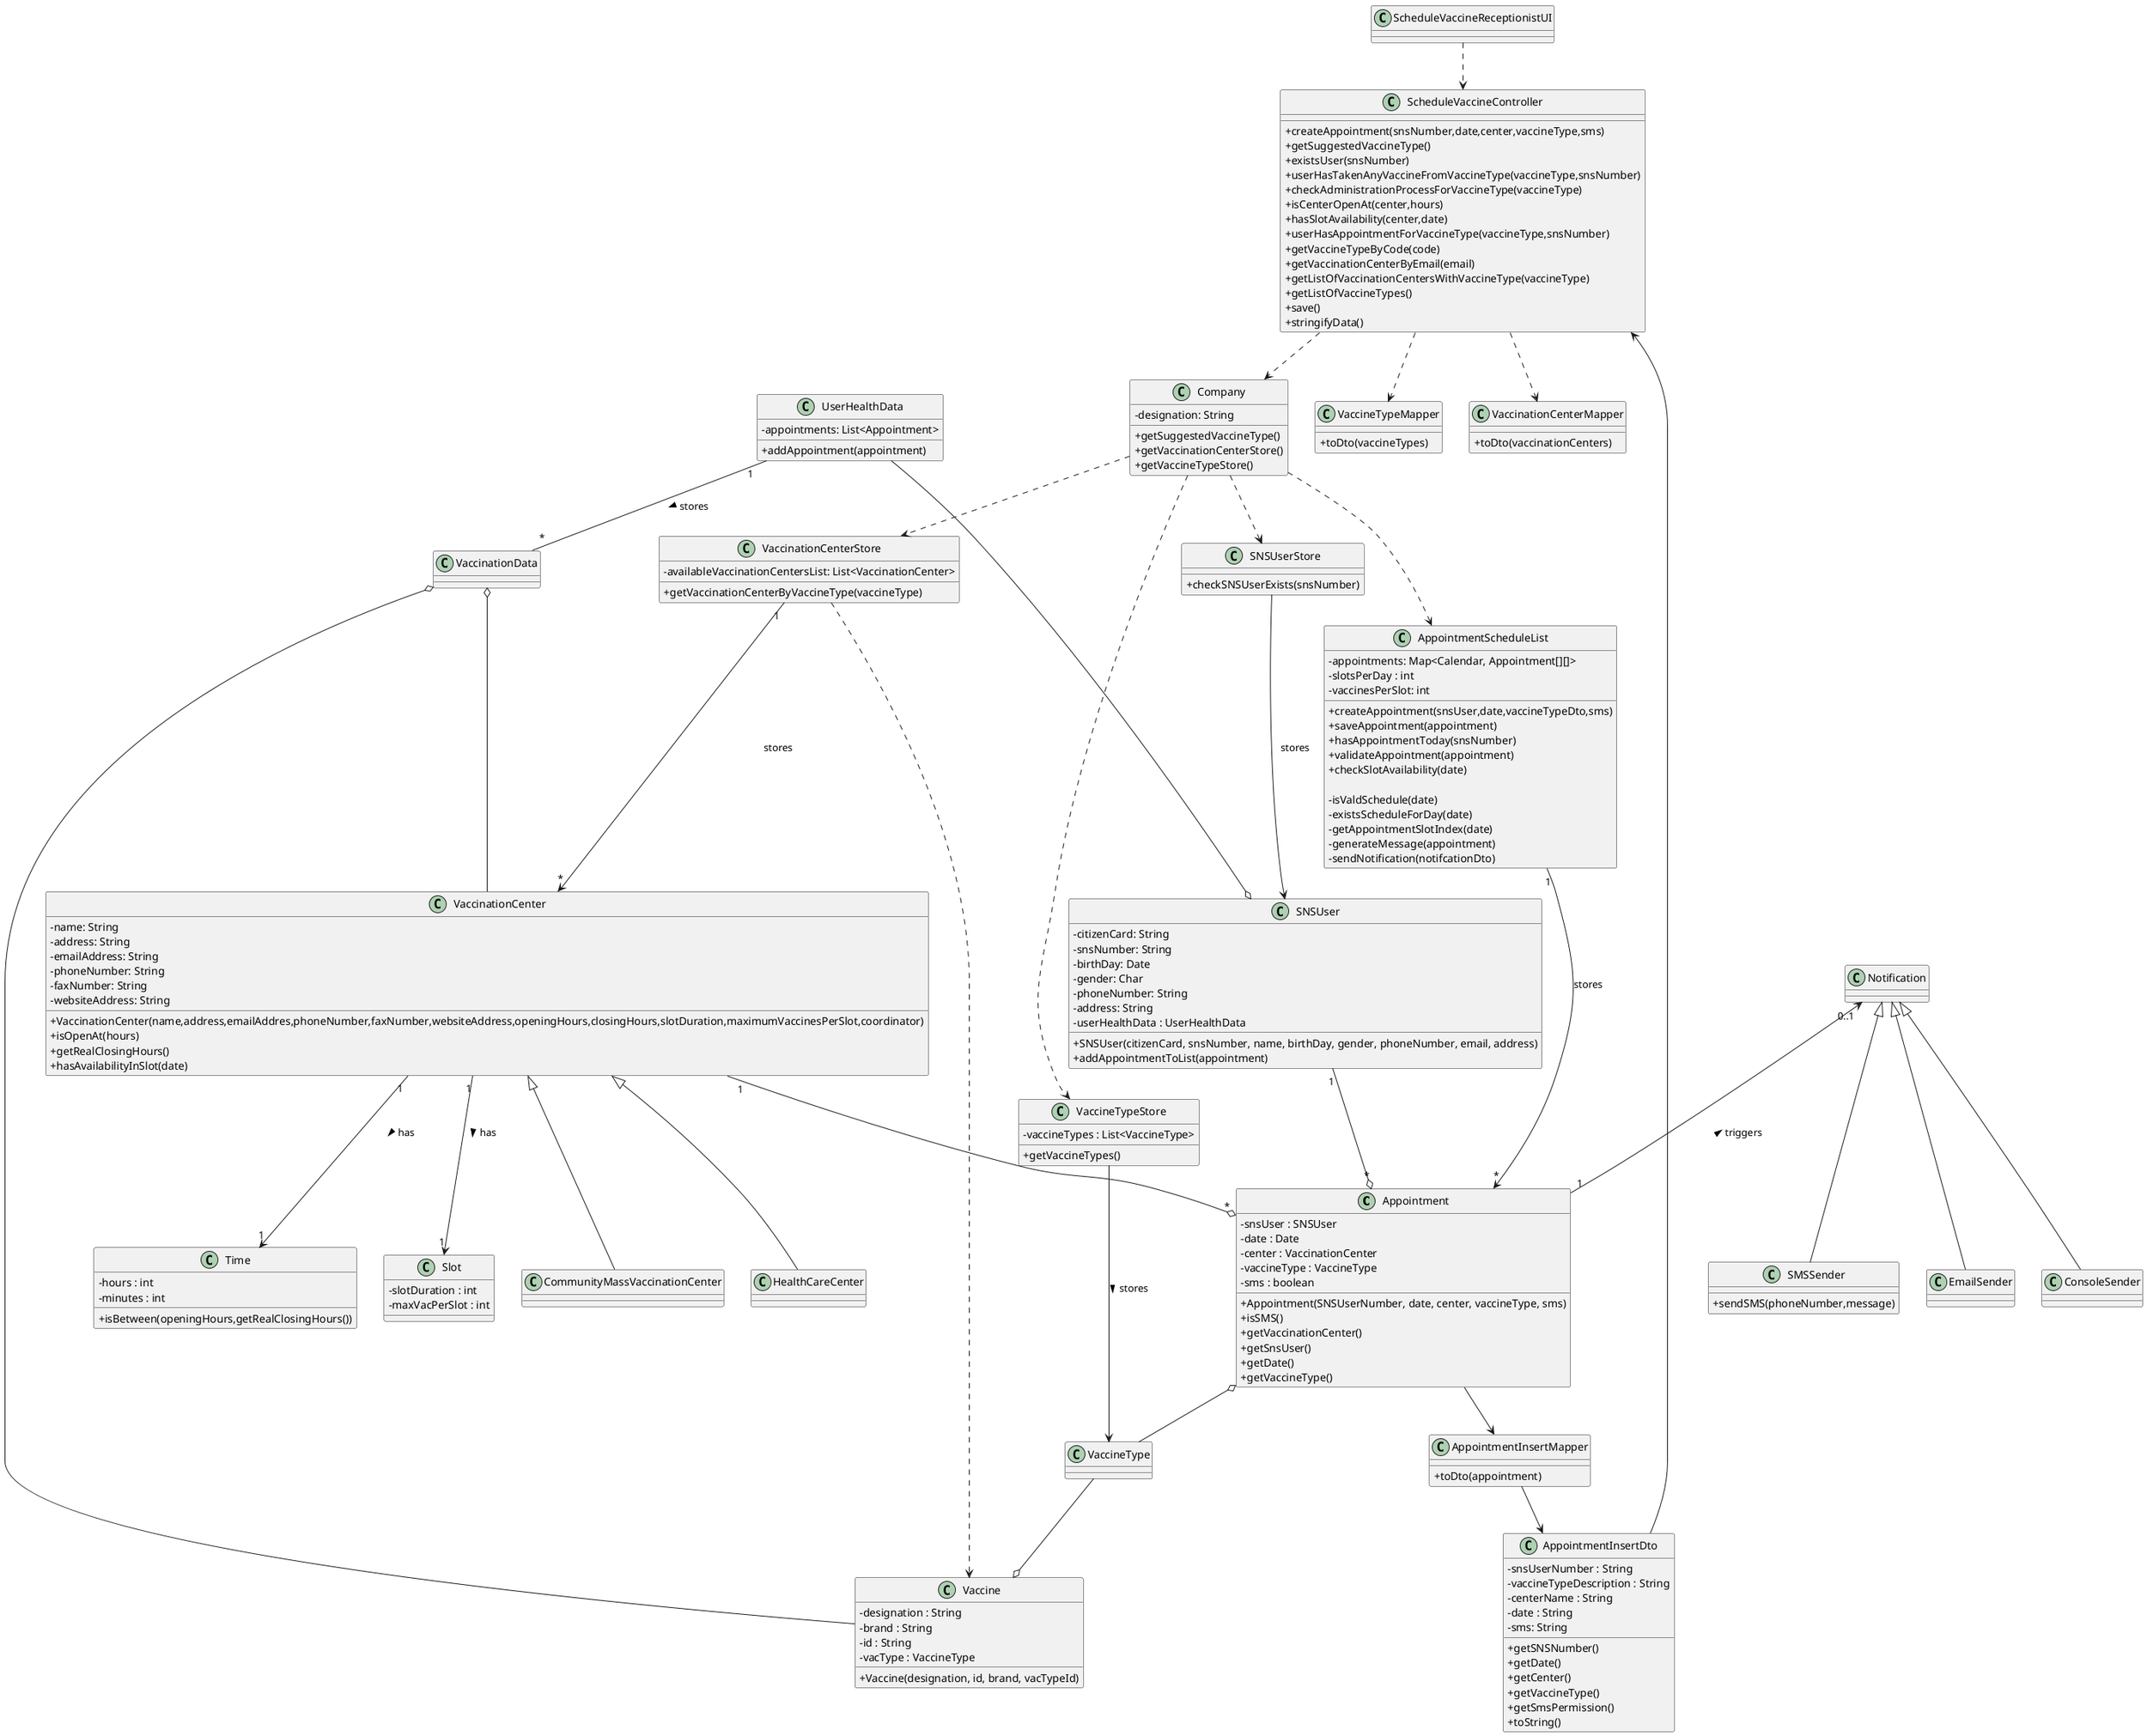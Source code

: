 @startuml US02_CD
skinparam classAttributeIconSize 0

class Appointment {
  - snsUser : SNSUser
  - date : Date
  - center : VaccinationCenter
  - vaccineType : VaccineType
  - sms : boolean
  +Appointment(SNSUserNumber, date, center, vaccineType, sms)
  +isSMS()
  +getVaccinationCenter()
  +getSnsUser()
  +getDate()
  +getVaccineType()
}

class AppointmentScheduleList {
  -appointments: Map<Calendar, Appointment[][]>
  -slotsPerDay : int
  -vaccinesPerSlot: int
  +createAppointment(snsUser,date,vaccineTypeDto,sms)
  +saveAppointment(appointment)
  +hasAppointmentToday(snsNumber)
  +validateAppointment(appointment)
  +checkSlotAvailability(date)

  -isValdSchedule(date)
  -existsScheduleForDay(date)
  -getAppointmentSlotIndex(date)
  -generateMessage(appointment)
  -sendNotification(notifcationDto)
}

class Vaccine   {
  -designation : String
  -brand : String
  -id : String
  -vacType : VaccineType

  +Vaccine(designation, id, brand, vacTypeId)
}

class ScheduleVaccineReceptionistUI {}

class ScheduleVaccineController {
  +createAppointment(snsNumber,date,center,vaccineType,sms)
  +getSuggestedVaccineType()
  +existsUser(snsNumber)
  +userHasTakenAnyVaccineFromVaccineType(vaccineType,snsNumber)
  +checkAdministrationProcessForVaccineType(vaccineType)
  +isCenterOpenAt(center,hours)
  +hasSlotAvailability(center,date)
  +userHasAppointmentForVaccineType(vaccineType,snsNumber)
  +getVaccineTypeByCode(code)
  +getVaccinationCenterByEmail(email)
  +getListOfVaccinationCentersWithVaccineType(vaccineType)
  +getListOfVaccineTypes()
  +save()
  +stringifyData()

}

class Company {
  -designation: String
  +getSuggestedVaccineType()
  +getVaccinationCenterStore()
  +getVaccineTypeStore()
}

class SNSUser {
  - citizenCard: String 
  - snsNumber: String 
  - birthDay: Date 
  - gender: Char
  - phoneNumber: String 
  - address: String
  - userHealthData : UserHealthData
  + SNSUser(citizenCard, snsNumber, name, birthDay, gender, phoneNumber, email, address)
  +addAppointmentToList(appointment)
  }

class UserHealthData {
 - appointments: List<Appointment>
 + addAppointment(appointment)
}

class VaccinationCenter{
  - name: String
  - address: String
  - emailAddress: String
  - phoneNumber: String
  - faxNumber: String
  - websiteAddress: String
  +VaccinationCenter(name,address,emailAddres,phoneNumber,faxNumber,websiteAddress,openingHours,closingHours,slotDuration,maximumVaccinesPerSlot,coordinator)
  +isOpenAt(hours)
  +getRealClosingHours()
  +hasAvailabilityInSlot(date)
}

class Time {
  - hours : int
  - minutes : int
  +isBetween(openingHours,getRealClosingHours())
}

class Slot {
  - slotDuration : int
  - maxVacPerSlot : int
}

class VaccinationCenterStore {
-availableVaccinationCentersList: List<VaccinationCenter>
+getVaccinationCenterByVaccineType(vaccineType)
}

class VaccineType {}

class VaccineTypeStore {
  -vaccineTypes : List<VaccineType>
  +getVaccineTypes()
}

class SMSSender {
  +sendSMS(phoneNumber,message)
}

class VaccineTypeMapper {
+toDto(vaccineTypes)
}

class VaccinationCenterMapper {
  +toDto(vaccinationCenters)
}

class AppointmentInsertMapper {
  +toDto(appointment)
}

class AppointmentInsertDto {
  -snsUserNumber : String
  -vaccineTypeDescription : String
  -centerName : String
  -date : String
  -sms: String
  +getSNSNumber()
  +getDate()
  +getCenter()
  +getVaccineType()
  +getSmsPermission()
  +toString()
}

class SNSUserStore {
  +checkSNSUserExists(snsNumber)                           
}

class CommunityMassVaccinationCenter {}

class HealthCareCenter {}


ScheduleVaccineReceptionistUI ..> ScheduleVaccineController

ScheduleVaccineController ..> Company
ScheduleVaccineController <-- AppointmentInsertDto
ScheduleVaccineController ..> VaccinationCenterMapper
ScheduleVaccineController ..> VaccineTypeMapper 

Company ..> VaccinationCenterStore
Company ..> VaccineTypeStore
Company ..> AppointmentScheduleList
Company ..> SNSUserStore

VaccinationCenterStore "1" --> "*" VaccinationCenter : stores
VaccinationCenterStore ..> Vaccine

SNSUser "1" --o "*" Appointment

AppointmentScheduleList "1" --> "*" Appointment : stores

VaccinationData o-- Vaccine
VaccinationData o--  VaccinationCenter

UserHealthData  --o SNSUser
UserHealthData "1" -- "*" VaccinationData : stores >

Appointment o-- VaccineType

Notification "0..1" <-- "1" Appointment : triggers <

Notification <|-- SMSSender
Notification <|-- EmailSender
Notification <|-- ConsoleSender

VaccineType --o Vaccine 

VaccineTypeStore --> VaccineType : stores > 

SNSUserStore --> SNSUser : stores

VaccinationCenter <|-- CommunityMassVaccinationCenter
VaccinationCenter <|-- HealthCareCenter
VaccinationCenter "1" --o "*" Appointment
VaccinationCenter "1" --> "1" Slot : has >
VaccinationCenter "1" --> "1" Time : has >

AppointmentInsertMapper --> AppointmentInsertDto
Appointment --> AppointmentInsertMapper


@enduml
